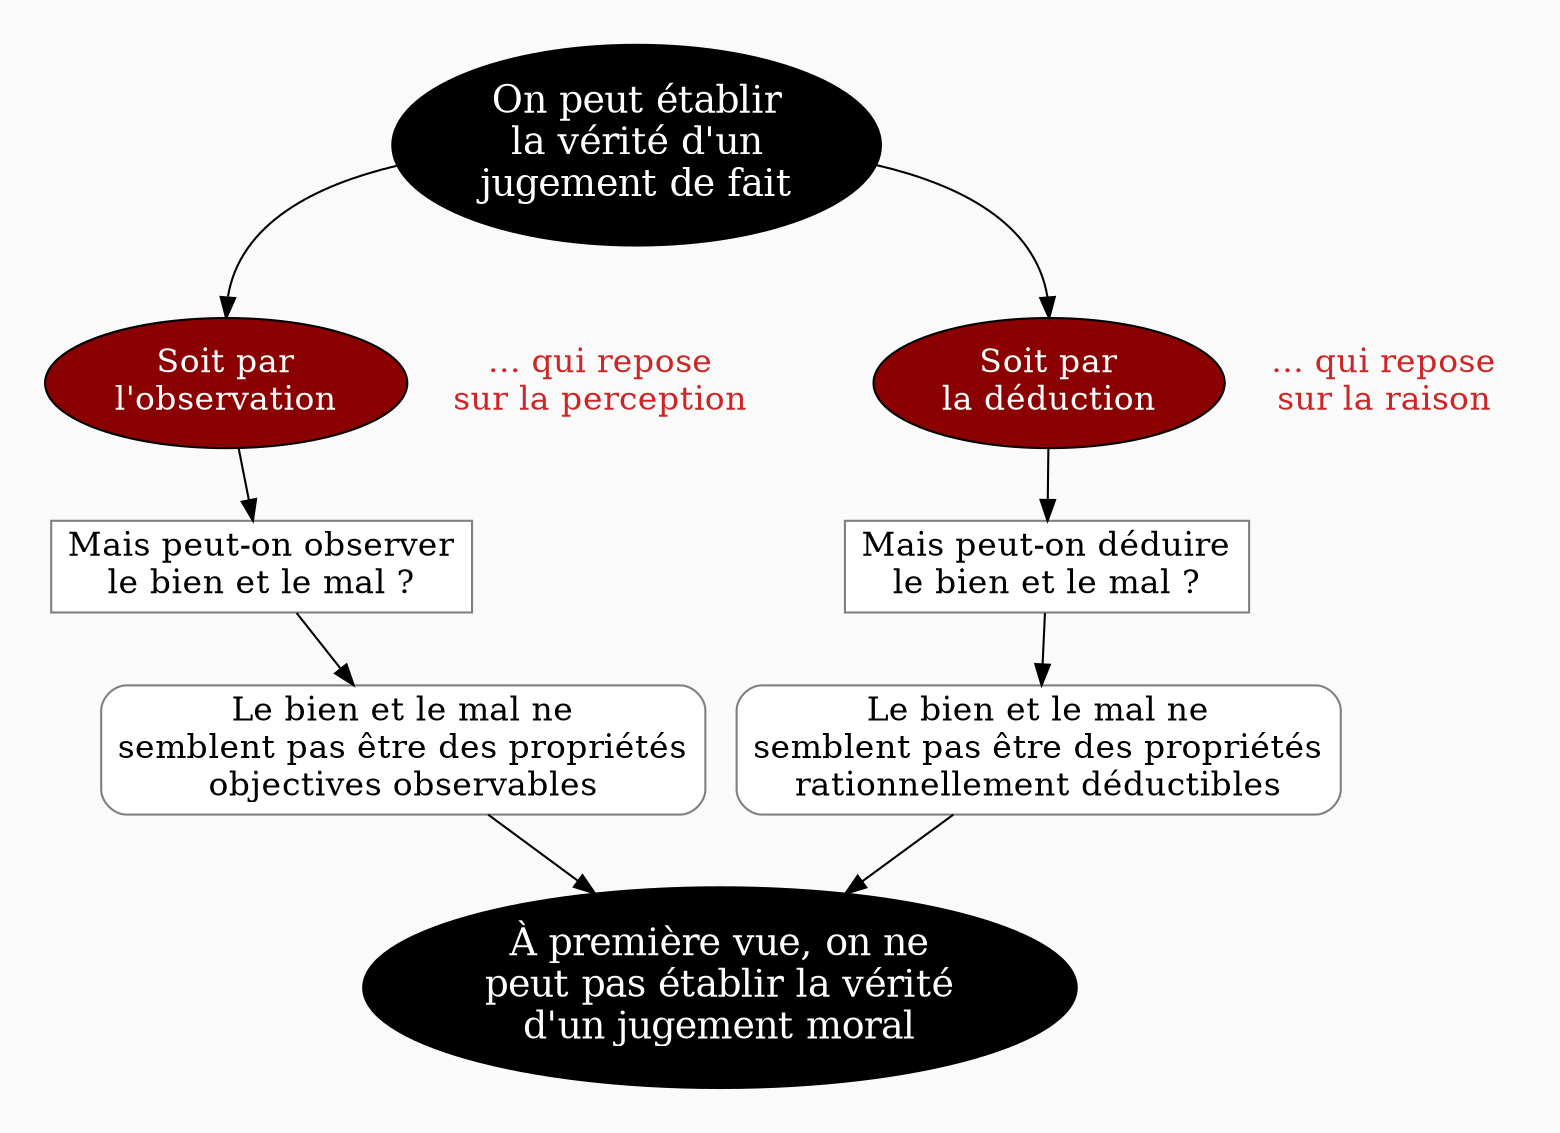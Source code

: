 digraph G {
// Template : diagram
// Usage : cours sur la morale
//rankdir=LR
splines=true
//splines=curved
bgcolor=grey98
pad=0.3
style=filled
edge[minlen=4]
ranksep=0.1
nodesep=0.2 // valeur à changer ?

// NIVEAU 1
node[style=filled; fillcolor=12 ; fontcolor=white ; fontsize=18]
// a1[label=""]
a1[label="On peut établir
la vérité d'un
jugement de fait"]

a2[label="À première vue, on ne
peut pas établir la vérité
d'un jugement moral"]

// NIVEAU 2
node[style=filled;fillcolor=red4;fontcolor=white; fontsize=16]
// b1[label=""]
a1->{
b1[label="Soit par
l'observation"]    
b2[label="Soit par
la déduction"]
}[headport=n]


{rank=same;b1->b2[minlen=16;style=invis]}

// NIVEAU 3 (sans intermédiaire)
node [shape=box; style=filled;fillcolor=white;fontcolor=black;color=grey50]
// c1[label=""]
b1->c1
c1[label="Mais peut-on observer
le bien et le mal ?"]
b2->c2
c2[label="Mais peut-on déduire
le bien et le mal ?"]

// INTERMEDIAIRE AVANT NIVEAU 3
node[style=filled;fillcolor=grey78;shape=oval]
// [arrowhead=none]
// bc1[label=""]

// NIVEAU 3 (avec intermédiaire)
node[style="filled";fillcolor=white;shape=box;color=grey50]
// c1[label=""]

// NIVEAU 4
node[style="filled, rounded";fillcolor=white;shape=box;color=grey50]
// d1[label=""]

c1->d1
d1[label="Le bien et le mal ne
semblent pas être des propriétés
objectives observables"]

c2->d2
d2[label="Le bien et le mal ne
semblent pas être des propriétés
rationnellement déductibles"]

{d1,d2}->a2

// ETIQUETTES EN ROUGE
node[shape=plaintext;fontcolor=firebrick3;fillcolor=grey98]
// e1[label=< <B>= Titre</B><BR /><BR />Contenu<BR /> >]
// e1[label=""]
// ->e1[minlen=1;style=invis]

b1->e1[minlen=0;style=invis]
e1[label="… qui repose
sur la perception"]

b2->e2[minlen=0;style=invis]
e2[label="… qui repose
sur la raison"]



// Remarques
node[color=blue;shape=box;style=filled;margin=0.07;fontcolor=black;fontsize=13]
edge[color=blue;arrowhead="none";xlabel="";style=dashed]
// r1[label=""]
// {rank=same;->r1}
// {rank=same;r1->[dir=back]}


}
